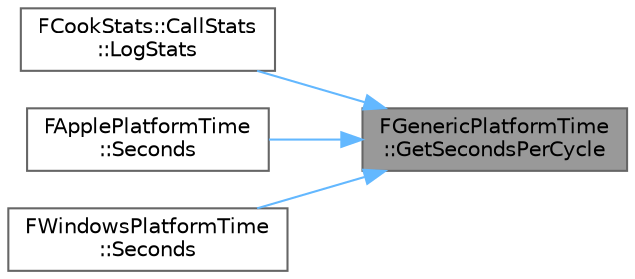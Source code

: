 digraph "FGenericPlatformTime::GetSecondsPerCycle"
{
 // INTERACTIVE_SVG=YES
 // LATEX_PDF_SIZE
  bgcolor="transparent";
  edge [fontname=Helvetica,fontsize=10,labelfontname=Helvetica,labelfontsize=10];
  node [fontname=Helvetica,fontsize=10,shape=box,height=0.2,width=0.4];
  rankdir="RL";
  Node1 [id="Node000001",label="FGenericPlatformTime\l::GetSecondsPerCycle",height=0.2,width=0.4,color="gray40", fillcolor="grey60", style="filled", fontcolor="black",tooltip="Each platform implements these two functions, which return the current time in platform-specific cpu ..."];
  Node1 -> Node2 [id="edge1_Node000001_Node000002",dir="back",color="steelblue1",style="solid",tooltip=" "];
  Node2 [id="Node000002",label="FCookStats::CallStats\l::LogStats",height=0.2,width=0.4,color="grey40", fillcolor="white", style="filled",URL="$dc/d72/structFCookStats_1_1CallStats.html#a47713bdab79954e5989c8cb59168b8c8",tooltip="Used to log the instance in a common way."];
  Node1 -> Node3 [id="edge2_Node000001_Node000003",dir="back",color="steelblue1",style="solid",tooltip=" "];
  Node3 [id="Node000003",label="FApplePlatformTime\l::Seconds",height=0.2,width=0.4,color="grey40", fillcolor="white", style="filled",URL="$d4/d46/structFApplePlatformTime.html#a127c2d0a569496d697b20b7a455cff7d",tooltip=" "];
  Node1 -> Node4 [id="edge3_Node000001_Node000004",dir="back",color="steelblue1",style="solid",tooltip=" "];
  Node4 [id="Node000004",label="FWindowsPlatformTime\l::Seconds",height=0.2,width=0.4,color="grey40", fillcolor="white", style="filled",URL="$db/d62/structFWindowsPlatformTime.html#a6353089f96986ca78572034550f14ae3",tooltip=" "];
}
